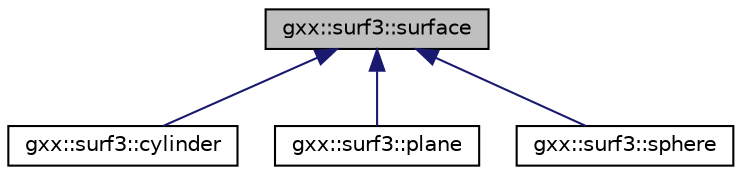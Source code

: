 digraph "gxx::surf3::surface"
{
  edge [fontname="Helvetica",fontsize="10",labelfontname="Helvetica",labelfontsize="10"];
  node [fontname="Helvetica",fontsize="10",shape=record];
  Node1 [label="gxx::surf3::surface",height=0.2,width=0.4,color="black", fillcolor="grey75", style="filled", fontcolor="black"];
  Node1 -> Node2 [dir="back",color="midnightblue",fontsize="10",style="solid",fontname="Helvetica"];
  Node2 [label="gxx::surf3::cylinder",height=0.2,width=0.4,color="black", fillcolor="white", style="filled",URL="$classgxx_1_1surf3_1_1cylinder.html"];
  Node1 -> Node3 [dir="back",color="midnightblue",fontsize="10",style="solid",fontname="Helvetica"];
  Node3 [label="gxx::surf3::plane",height=0.2,width=0.4,color="black", fillcolor="white", style="filled",URL="$classgxx_1_1surf3_1_1plane.html"];
  Node1 -> Node4 [dir="back",color="midnightblue",fontsize="10",style="solid",fontname="Helvetica"];
  Node4 [label="gxx::surf3::sphere",height=0.2,width=0.4,color="black", fillcolor="white", style="filled",URL="$classgxx_1_1surf3_1_1sphere.html"];
}
